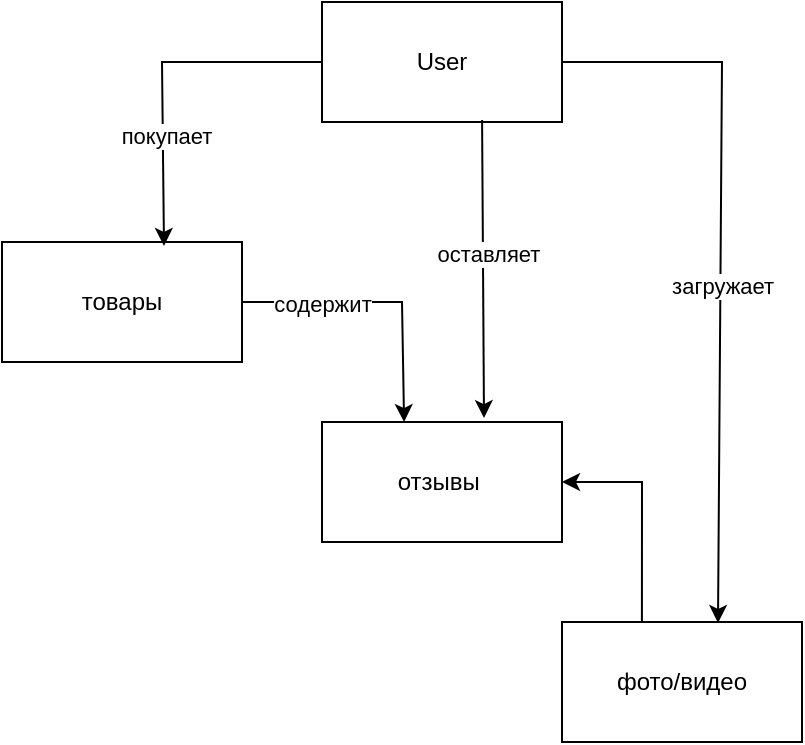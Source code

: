 <mxfile version="24.8.6">
  <diagram name="Страница — 1" id="sMJQpt1VsLxh2g8TvIP1">
    <mxGraphModel dx="1264" dy="1035" grid="1" gridSize="10" guides="1" tooltips="1" connect="1" arrows="1" fold="1" page="1" pageScale="1" pageWidth="827" pageHeight="1169" math="0" shadow="0">
      <root>
        <mxCell id="0" />
        <mxCell id="1" parent="0" />
        <mxCell id="33DIfM6_SlNKQfnTAJVe-1" value="User" style="rounded=0;whiteSpace=wrap;html=1;" vertex="1" parent="1">
          <mxGeometry x="320" y="220" width="120" height="60" as="geometry" />
        </mxCell>
        <mxCell id="33DIfM6_SlNKQfnTAJVe-2" value="товары" style="rounded=0;whiteSpace=wrap;html=1;" vertex="1" parent="1">
          <mxGeometry x="160" y="340" width="120" height="60" as="geometry" />
        </mxCell>
        <mxCell id="33DIfM6_SlNKQfnTAJVe-3" value="отзывы&amp;nbsp;" style="rounded=0;whiteSpace=wrap;html=1;" vertex="1" parent="1">
          <mxGeometry x="320" y="430" width="120" height="60" as="geometry" />
        </mxCell>
        <mxCell id="33DIfM6_SlNKQfnTAJVe-4" value="фото/видео" style="rounded=0;whiteSpace=wrap;html=1;" vertex="1" parent="1">
          <mxGeometry x="440" y="530" width="120" height="60" as="geometry" />
        </mxCell>
        <mxCell id="33DIfM6_SlNKQfnTAJVe-6" value="" style="endArrow=classic;html=1;rounded=0;exitX=0;exitY=0.5;exitDx=0;exitDy=0;entryX=0.675;entryY=0.033;entryDx=0;entryDy=0;entryPerimeter=0;" edge="1" parent="1" source="33DIfM6_SlNKQfnTAJVe-1" target="33DIfM6_SlNKQfnTAJVe-2">
          <mxGeometry width="50" height="50" relative="1" as="geometry">
            <mxPoint x="380" y="440" as="sourcePoint" />
            <mxPoint x="430" y="390" as="targetPoint" />
            <Array as="points">
              <mxPoint x="240" y="250" />
            </Array>
          </mxGeometry>
        </mxCell>
        <mxCell id="33DIfM6_SlNKQfnTAJVe-7" value="покупает" style="edgeLabel;html=1;align=center;verticalAlign=middle;resizable=0;points=[];" vertex="1" connectable="0" parent="33DIfM6_SlNKQfnTAJVe-6">
          <mxGeometry x="0.361" y="1" relative="1" as="geometry">
            <mxPoint as="offset" />
          </mxGeometry>
        </mxCell>
        <mxCell id="33DIfM6_SlNKQfnTAJVe-8" value="" style="endArrow=classic;html=1;rounded=0;exitX=0.667;exitY=0.983;exitDx=0;exitDy=0;exitPerimeter=0;entryX=0.675;entryY=-0.033;entryDx=0;entryDy=0;entryPerimeter=0;" edge="1" parent="1" source="33DIfM6_SlNKQfnTAJVe-1" target="33DIfM6_SlNKQfnTAJVe-3">
          <mxGeometry width="50" height="50" relative="1" as="geometry">
            <mxPoint x="380" y="440" as="sourcePoint" />
            <mxPoint x="430" y="390" as="targetPoint" />
          </mxGeometry>
        </mxCell>
        <mxCell id="33DIfM6_SlNKQfnTAJVe-9" value="оставляет" style="edgeLabel;html=1;align=center;verticalAlign=middle;resizable=0;points=[];" vertex="1" connectable="0" parent="33DIfM6_SlNKQfnTAJVe-8">
          <mxGeometry x="-0.101" y="2" relative="1" as="geometry">
            <mxPoint as="offset" />
          </mxGeometry>
        </mxCell>
        <mxCell id="33DIfM6_SlNKQfnTAJVe-12" value="" style="endArrow=classic;html=1;rounded=0;exitX=0.333;exitY=-0.008;exitDx=0;exitDy=0;exitPerimeter=0;entryX=1;entryY=0.5;entryDx=0;entryDy=0;" edge="1" parent="1" source="33DIfM6_SlNKQfnTAJVe-4" target="33DIfM6_SlNKQfnTAJVe-3">
          <mxGeometry width="50" height="50" relative="1" as="geometry">
            <mxPoint x="380" y="440" as="sourcePoint" />
            <mxPoint x="440" y="470" as="targetPoint" />
            <Array as="points">
              <mxPoint x="480" y="460" />
            </Array>
          </mxGeometry>
        </mxCell>
        <mxCell id="33DIfM6_SlNKQfnTAJVe-14" value="" style="endArrow=classic;html=1;rounded=0;exitX=1;exitY=0.5;exitDx=0;exitDy=0;entryX=0.342;entryY=0;entryDx=0;entryDy=0;entryPerimeter=0;" edge="1" parent="1" source="33DIfM6_SlNKQfnTAJVe-2" target="33DIfM6_SlNKQfnTAJVe-3">
          <mxGeometry width="50" height="50" relative="1" as="geometry">
            <mxPoint x="290" y="370" as="sourcePoint" />
            <mxPoint x="430" y="390" as="targetPoint" />
            <Array as="points">
              <mxPoint x="360" y="370" />
            </Array>
          </mxGeometry>
        </mxCell>
        <mxCell id="33DIfM6_SlNKQfnTAJVe-15" value="содержит" style="edgeLabel;html=1;align=center;verticalAlign=middle;resizable=0;points=[];" vertex="1" connectable="0" parent="33DIfM6_SlNKQfnTAJVe-14">
          <mxGeometry x="-0.429" y="-1" relative="1" as="geometry">
            <mxPoint as="offset" />
          </mxGeometry>
        </mxCell>
        <mxCell id="33DIfM6_SlNKQfnTAJVe-16" value="" style="endArrow=classic;html=1;rounded=0;exitX=1;exitY=0.5;exitDx=0;exitDy=0;entryX=0.65;entryY=0.008;entryDx=0;entryDy=0;entryPerimeter=0;" edge="1" parent="1" source="33DIfM6_SlNKQfnTAJVe-1" target="33DIfM6_SlNKQfnTAJVe-4">
          <mxGeometry width="50" height="50" relative="1" as="geometry">
            <mxPoint x="390" y="520" as="sourcePoint" />
            <mxPoint x="440" y="470" as="targetPoint" />
            <Array as="points">
              <mxPoint x="520" y="250" />
            </Array>
          </mxGeometry>
        </mxCell>
        <mxCell id="33DIfM6_SlNKQfnTAJVe-17" value="&amp;nbsp; загружает" style="edgeLabel;html=1;align=center;verticalAlign=middle;resizable=0;points=[];" vertex="1" connectable="0" parent="33DIfM6_SlNKQfnTAJVe-16">
          <mxGeometry x="0.063" y="-2" relative="1" as="geometry">
            <mxPoint as="offset" />
          </mxGeometry>
        </mxCell>
      </root>
    </mxGraphModel>
  </diagram>
</mxfile>
